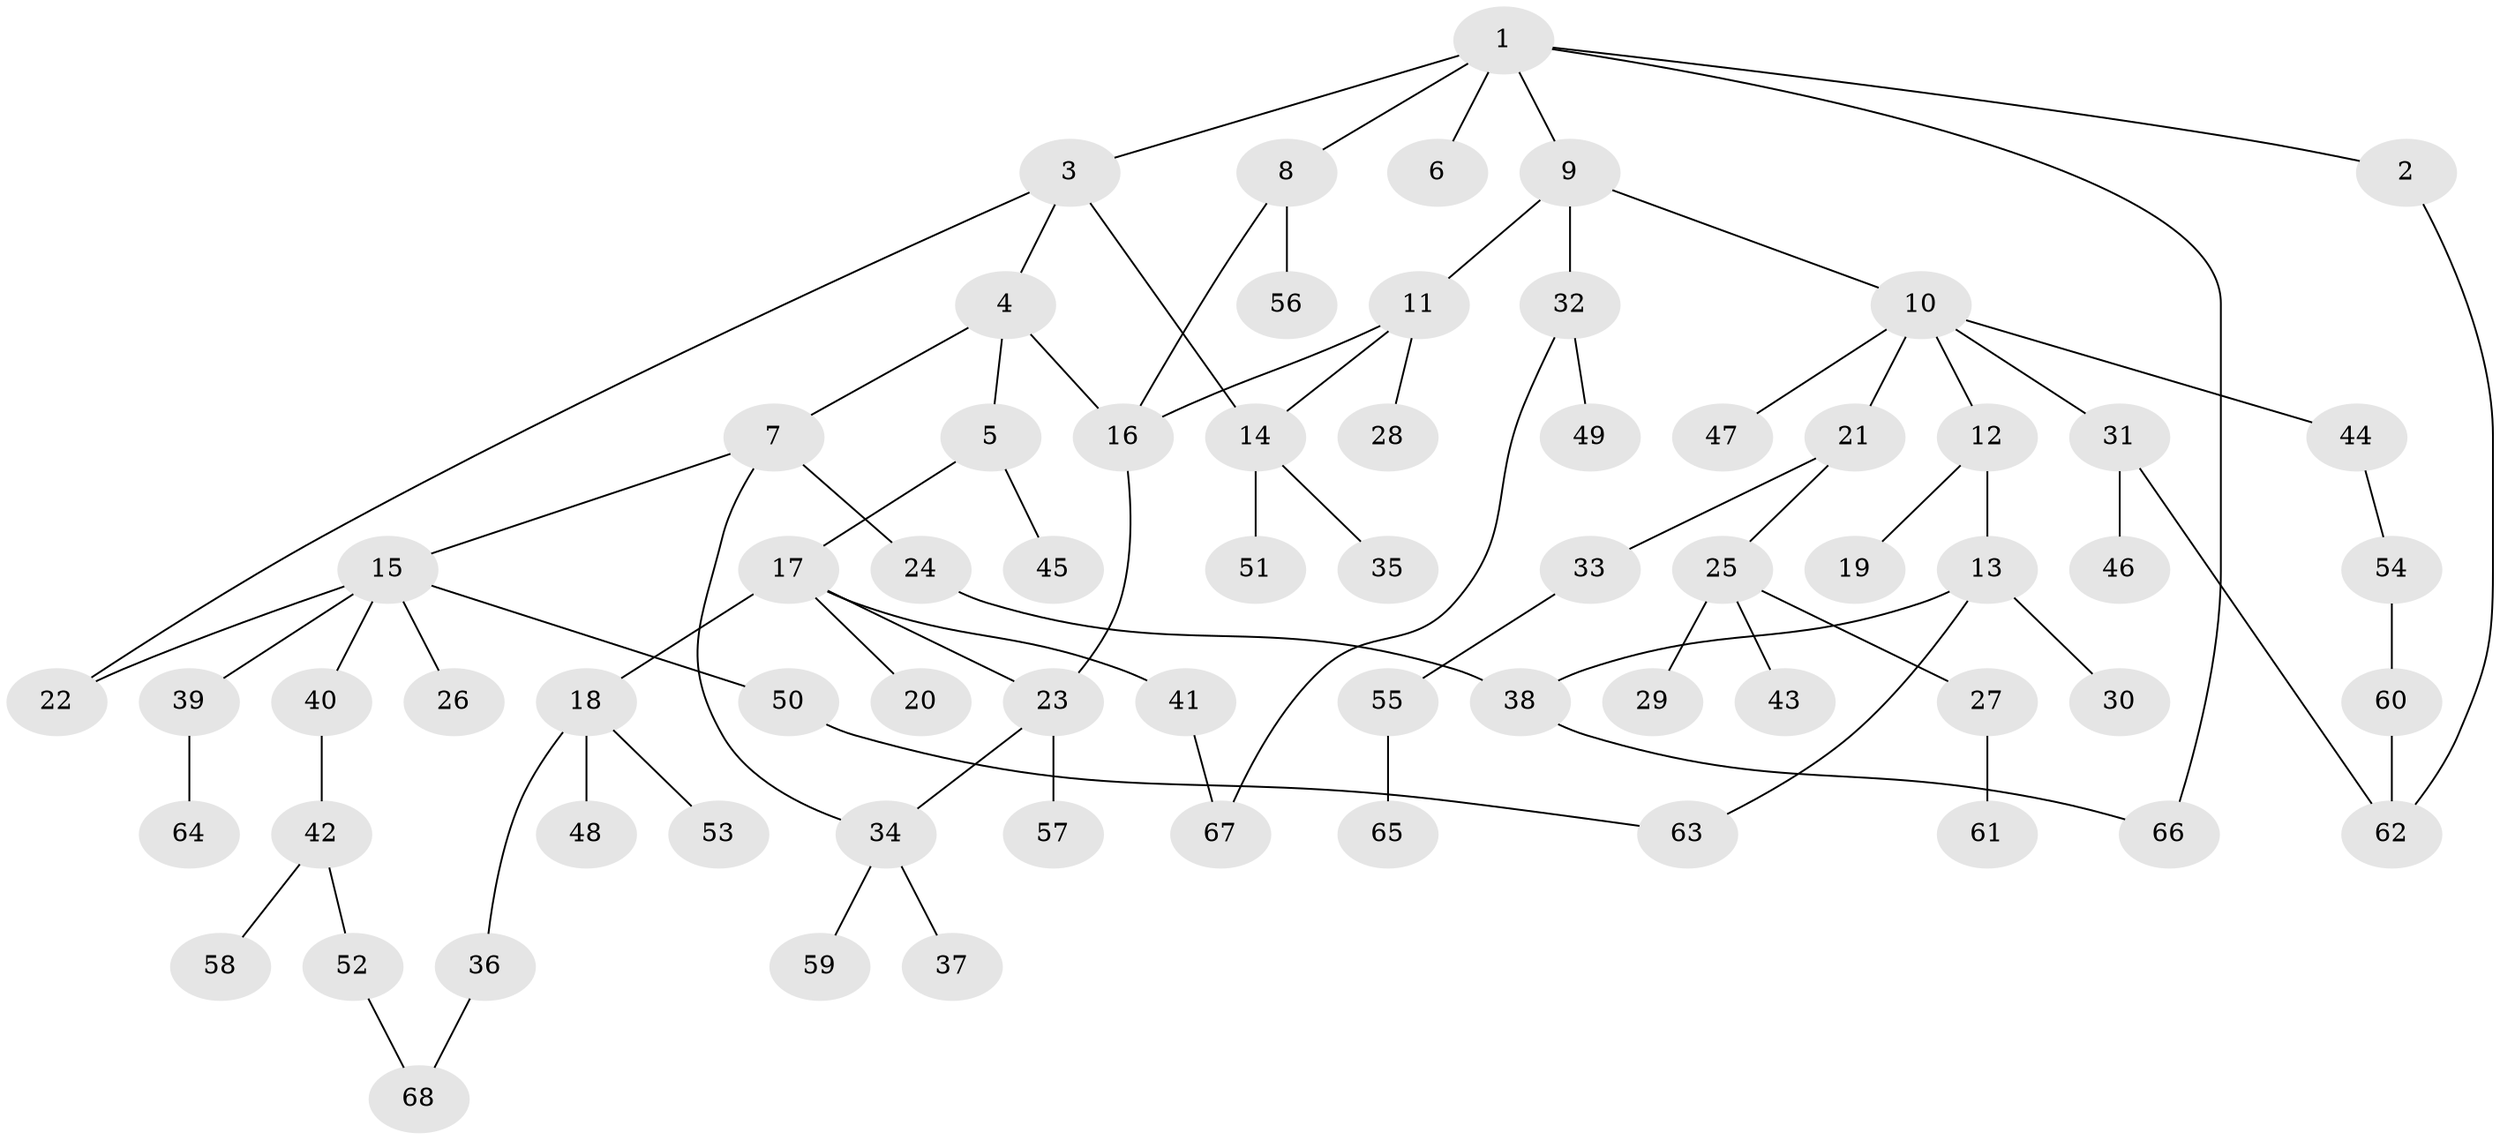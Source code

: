 // coarse degree distribution, {2: 0.4411764705882353, 5: 0.08823529411764706, 4: 0.11764705882352941, 6: 0.029411764705882353, 3: 0.20588235294117646, 1: 0.11764705882352941}
// Generated by graph-tools (version 1.1) at 2025/35/03/04/25 23:35:59]
// undirected, 68 vertices, 80 edges
graph export_dot {
  node [color=gray90,style=filled];
  1;
  2;
  3;
  4;
  5;
  6;
  7;
  8;
  9;
  10;
  11;
  12;
  13;
  14;
  15;
  16;
  17;
  18;
  19;
  20;
  21;
  22;
  23;
  24;
  25;
  26;
  27;
  28;
  29;
  30;
  31;
  32;
  33;
  34;
  35;
  36;
  37;
  38;
  39;
  40;
  41;
  42;
  43;
  44;
  45;
  46;
  47;
  48;
  49;
  50;
  51;
  52;
  53;
  54;
  55;
  56;
  57;
  58;
  59;
  60;
  61;
  62;
  63;
  64;
  65;
  66;
  67;
  68;
  1 -- 2;
  1 -- 3;
  1 -- 6;
  1 -- 8;
  1 -- 9;
  1 -- 66;
  2 -- 62;
  3 -- 4;
  3 -- 14;
  3 -- 22;
  4 -- 5;
  4 -- 7;
  4 -- 16;
  5 -- 17;
  5 -- 45;
  7 -- 15;
  7 -- 24;
  7 -- 34;
  8 -- 16;
  8 -- 56;
  9 -- 10;
  9 -- 11;
  9 -- 32;
  10 -- 12;
  10 -- 21;
  10 -- 31;
  10 -- 44;
  10 -- 47;
  11 -- 14;
  11 -- 28;
  11 -- 16;
  12 -- 13;
  12 -- 19;
  13 -- 30;
  13 -- 38;
  13 -- 63;
  14 -- 35;
  14 -- 51;
  15 -- 22;
  15 -- 26;
  15 -- 39;
  15 -- 40;
  15 -- 50;
  16 -- 23;
  17 -- 18;
  17 -- 20;
  17 -- 41;
  17 -- 23;
  18 -- 36;
  18 -- 48;
  18 -- 53;
  21 -- 25;
  21 -- 33;
  23 -- 34;
  23 -- 57;
  24 -- 38;
  25 -- 27;
  25 -- 29;
  25 -- 43;
  27 -- 61;
  31 -- 46;
  31 -- 62;
  32 -- 49;
  32 -- 67;
  33 -- 55;
  34 -- 37;
  34 -- 59;
  36 -- 68;
  38 -- 66;
  39 -- 64;
  40 -- 42;
  41 -- 67;
  42 -- 52;
  42 -- 58;
  44 -- 54;
  50 -- 63;
  52 -- 68;
  54 -- 60;
  55 -- 65;
  60 -- 62;
}
